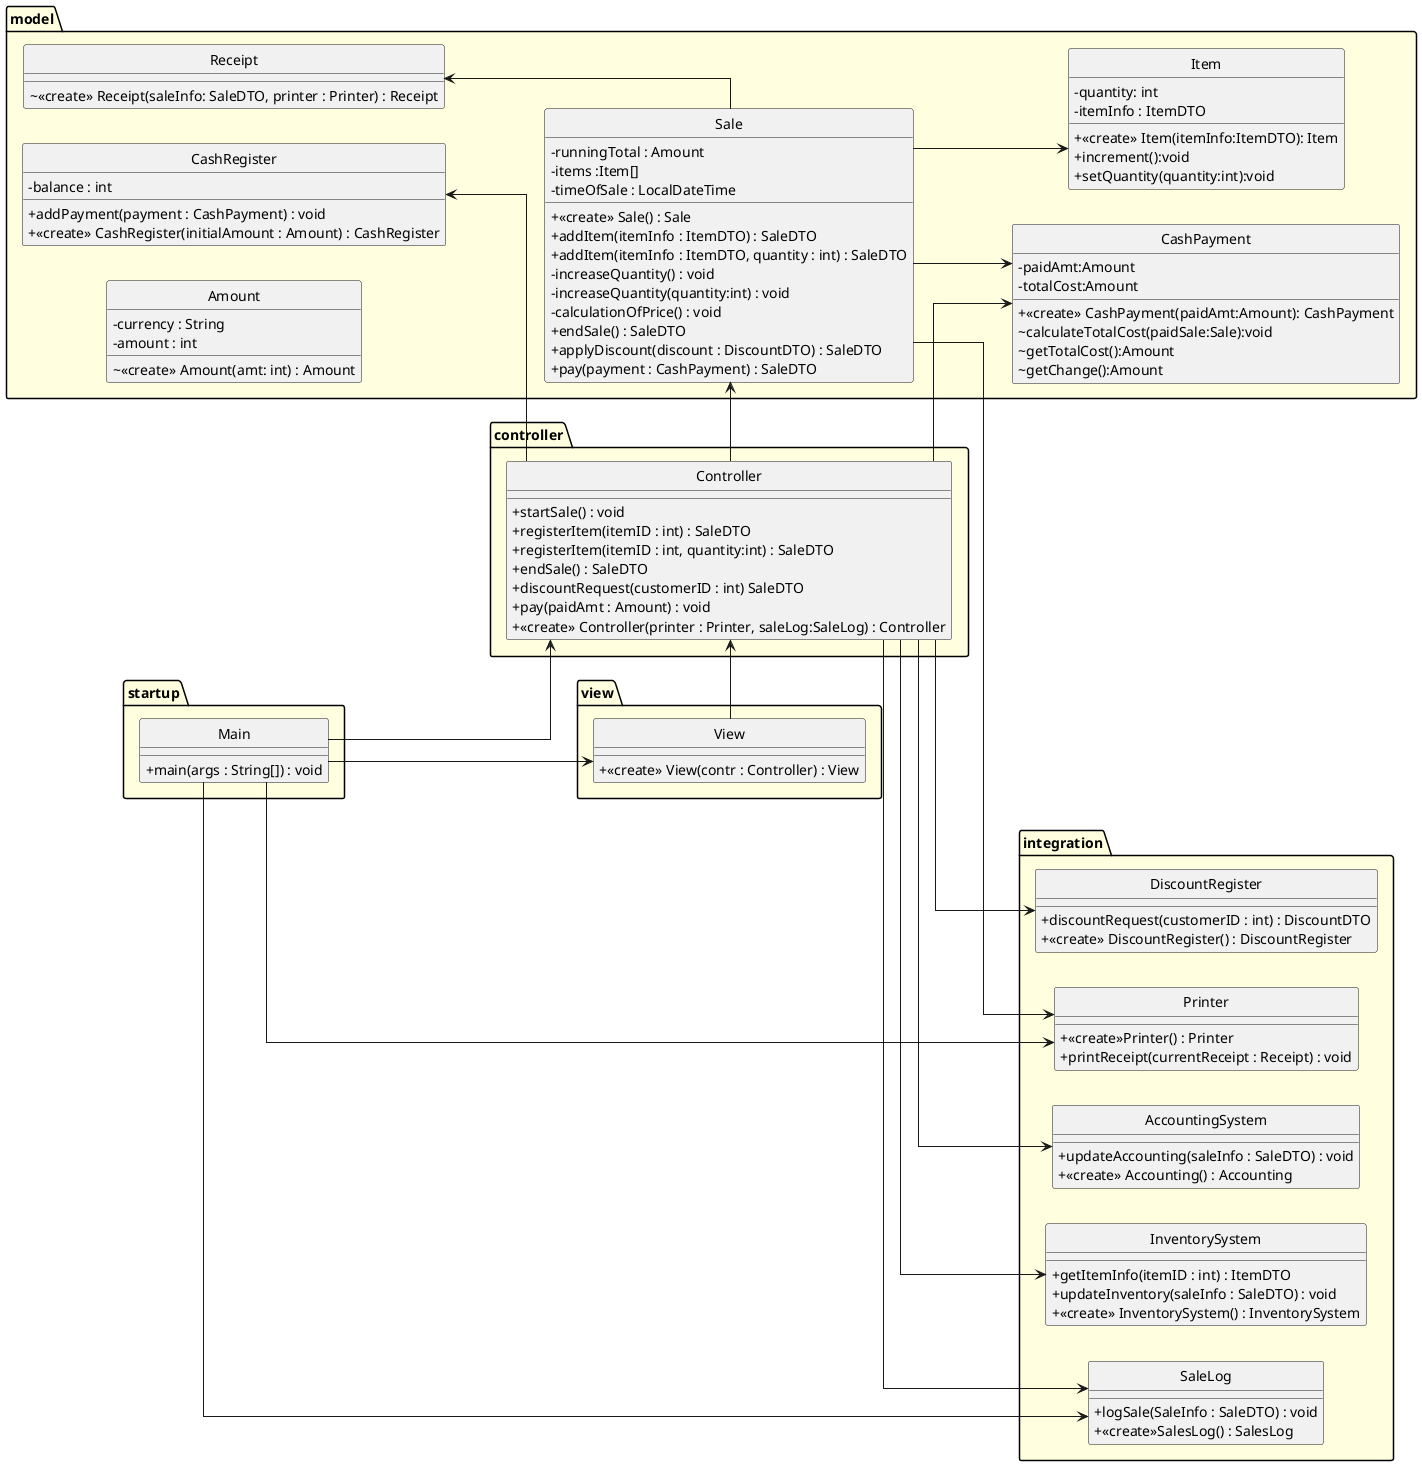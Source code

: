 @startuml
'https://plantuml.com/class-diagram
hide circle
skinparam linetype ortho
skinparam package {
    BackgroundColor LightYellow
}
'top to bottom direction
left to right direction
skinparam ClassAttributeIconSize 0
together {
package startup {
    class Main{
        +main(args : String[]) : void
    }
}
    package view {
    class View {
        + <<create>> View(contr : Controller) : View 
    }
    }
    package controller {
        class Controller{
            +startSale() : void
            +registerItem(itemID : int) : SaleDTO
            +registerItem(itemID : int, quantity:int) : SaleDTO
            +endSale() : SaleDTO
            +discountRequest(customerID : int) SaleDTO
            +pay(paidAmt : Amount) : void
            +<<create>> Controller(printer : Printer, saleLog:SaleLog) : Controller
        }
    }
    package model {
        class Sale{
            - runningTotal : Amount
'            - itemName : String
'            - quantity : int
            - items :Item[]
            - timeOfSale : LocalDateTime
            + <<create>> Sale() : Sale
            + addItem(itemInfo : ItemDTO) : SaleDTO
            + addItem(itemInfo : ItemDTO, quantity : int) : SaleDTO
            - increaseQuantity() : void
            - increaseQuantity(quantity:int) : void
'            - calculationOfPrice() : Amount
            - calculationOfPrice() : void
            + endSale() : SaleDTO
            + applyDiscount(discount : DiscountDTO) : SaleDTO
            + pay(payment : CashPayment) : SaleDTO
        }
        class Item{
            - quantity: int
            - itemInfo : ItemDTO
            + <<create>> Item(itemInfo:ItemDTO): Item
            + increment():void
            + setQuantity(quantity:int):void
            }
        class CashPayment{
            - paidAmt:Amount
            - totalCost:Amount
            + <<create>> CashPayment(paidAmt:Amount): CashPayment
            ~ calculateTotalCost(paidSale:Sale):void
            ~ getTotalCost():Amount
            ~ getChange():Amount
            }
        class CashRegister{
            - balance : int
            + addPayment(payment : CashPayment) : void
            + <<create>> CashRegister(initialAmount : Amount) : CashRegister
        }
        class Receipt{
            ~ <<create>> Receipt(saleInfo: SaleDTO, printer : Printer) : Receipt
        }
        class Amount{
            - currency : String
            - amount : int
            ~ <<create>> Amount(amt: int) : Amount
        }
    }
}
    package integration {
        class DiscountRegister{
            +discountRequest(customerID : int) : DiscountDTO
            +<<create>> DiscountRegister() : DiscountRegister
        }
        class InventorySystem{
'            +registerItem(itemID : int) : ItemDTO TODO ersättes av getItemInfo. Stämm av med gruppen/VF
            +getItemInfo(itemID : int) : ItemDTO
            +updateInventory(saleInfo : SaleDTO) : void
            +<<create>> InventorySystem() : InventorySystem
        }
        class SaleLog{
            +logSale(SaleInfo : SaleDTO) : void
            +<<create>>SalesLog() : SalesLog
        }
        class AccountingSystem{
            + updateAccounting(saleInfo : SaleDTO) : void
            + <<create>> Accounting() : Accounting
        }
        class Printer{
            +<<create>>Printer() : Printer
            +printReceipt(currentReceipt : Receipt) : void
        }
    }
Main --> View
Main -left-> Controller
Main --> Printer
Main --> SaleLog
Controller -up-> CashRegister
Controller -right-> DiscountRegister
Controller -right-> AccountingSystem
Controller -right-> InventorySystem
View -right-> Controller
Controller --> Sale
Controller --> CashPayment
Sale --> CashPayment
Controller --> SaleLog
Receipt <-- Sale
Sale --> Printer
Sale --> Item
newpage
hide circle
skinparam linetype ortho
skinparam package {
    BackgroundColor LightYellow
}
    package dto {
        class SaleDTO{
            -totalPrice : Amount
            -items : Item[]
            -timeOfSale : LocalDateTime
            -VATAmount : Amount
            ' Ska dessa finnas med och i sånnafall vilken datatyp?
            -amountPaid: CashPayment
            -changeAmount :CashPayment
            +<<create>> SaleDTO() : SaleDTO
        }
        class ItemDTO{
            -name : String
            -description : String
            -price : Amount
            -itemId : int
            -VATRate : double
            +<<create>> ItemDTO() : ItemDTO
        }
        class DiscountDTO{
            -customerID : int
            -discountRules
'            -peronalDiscount : Amount
'            -dailyItemDiscount : Amount
            +<<create>>DiscountDTO() : DiscountDTO
        }
        note right : Attributes TBD based on Discount Rules.
    }
note left : getters are included as methods for all DTO attributes
@enduml
